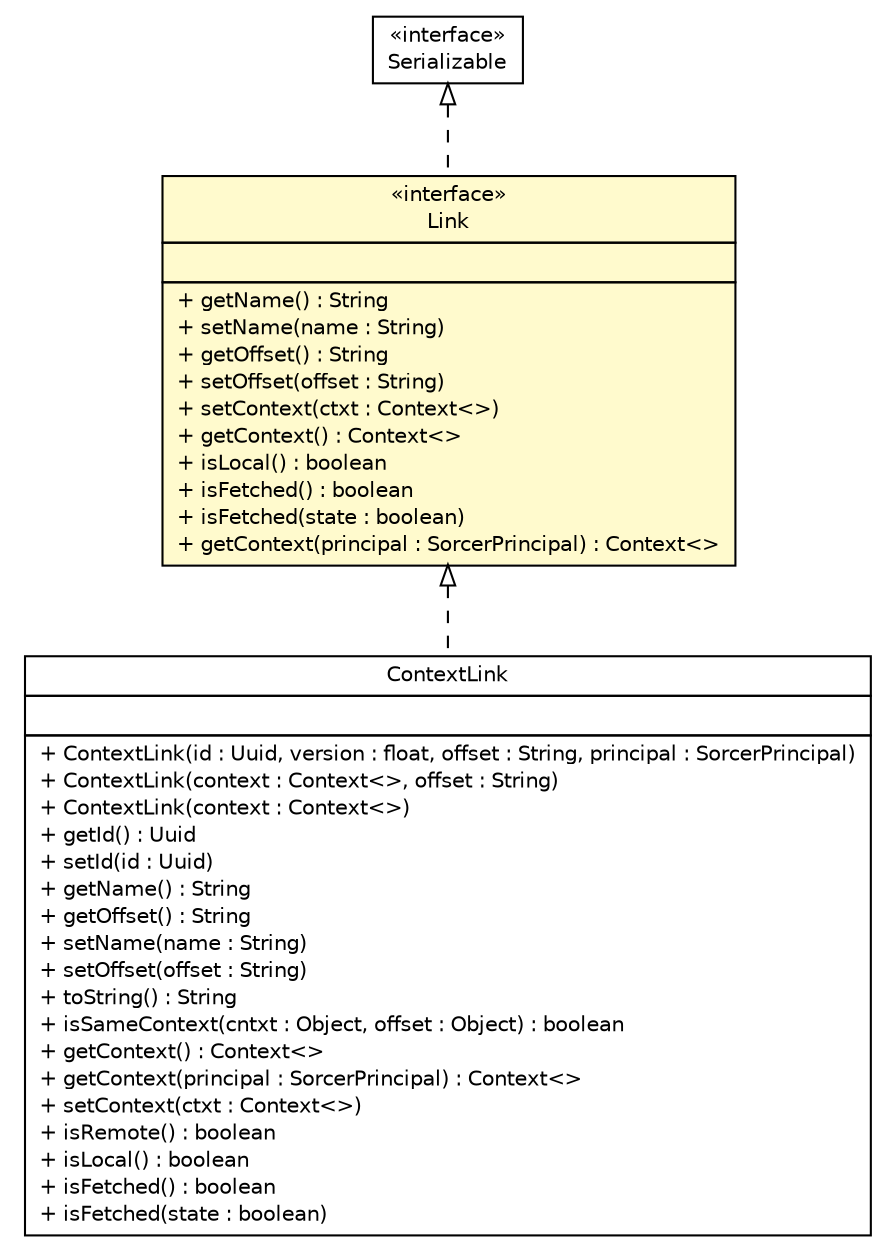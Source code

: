 #!/usr/local/bin/dot
#
# Class diagram 
# Generated by UMLGraph version R5_6 (http://www.umlgraph.org/)
#

digraph G {
	edge [fontname="Helvetica",fontsize=10,labelfontname="Helvetica",labelfontsize=10];
	node [fontname="Helvetica",fontsize=10,shape=plaintext];
	nodesep=0.25;
	ranksep=0.5;
	// sorcer.core.context.ContextLink
	c189680 [label=<<table title="sorcer.core.context.ContextLink" border="0" cellborder="1" cellspacing="0" cellpadding="2" port="p" href="../core/context/ContextLink.html">
		<tr><td><table border="0" cellspacing="0" cellpadding="1">
<tr><td align="center" balign="center"> ContextLink </td></tr>
		</table></td></tr>
		<tr><td><table border="0" cellspacing="0" cellpadding="1">
<tr><td align="left" balign="left">  </td></tr>
		</table></td></tr>
		<tr><td><table border="0" cellspacing="0" cellpadding="1">
<tr><td align="left" balign="left"> + ContextLink(id : Uuid, version : float, offset : String, principal : SorcerPrincipal) </td></tr>
<tr><td align="left" balign="left"> + ContextLink(context : Context&lt;&gt;, offset : String) </td></tr>
<tr><td align="left" balign="left"> + ContextLink(context : Context&lt;&gt;) </td></tr>
<tr><td align="left" balign="left"> + getId() : Uuid </td></tr>
<tr><td align="left" balign="left"> + setId(id : Uuid) </td></tr>
<tr><td align="left" balign="left"> + getName() : String </td></tr>
<tr><td align="left" balign="left"> + getOffset() : String </td></tr>
<tr><td align="left" balign="left"> + setName(name : String) </td></tr>
<tr><td align="left" balign="left"> + setOffset(offset : String) </td></tr>
<tr><td align="left" balign="left"> + toString() : String </td></tr>
<tr><td align="left" balign="left"> + isSameContext(cntxt : Object, offset : Object) : boolean </td></tr>
<tr><td align="left" balign="left"> + getContext() : Context&lt;&gt; </td></tr>
<tr><td align="left" balign="left"> + getContext(principal : SorcerPrincipal) : Context&lt;&gt; </td></tr>
<tr><td align="left" balign="left"> + setContext(ctxt : Context&lt;&gt;) </td></tr>
<tr><td align="left" balign="left"> + isRemote() : boolean </td></tr>
<tr><td align="left" balign="left"> + isLocal() : boolean </td></tr>
<tr><td align="left" balign="left"> + isFetched() : boolean </td></tr>
<tr><td align="left" balign="left"> + isFetched(state : boolean) </td></tr>
		</table></td></tr>
		</table>>, URL="../core/context/ContextLink.html", fontname="Helvetica", fontcolor="black", fontsize=10.0];
	// sorcer.service.Link
	c189774 [label=<<table title="sorcer.service.Link" border="0" cellborder="1" cellspacing="0" cellpadding="2" port="p" bgcolor="lemonChiffon" href="./Link.html">
		<tr><td><table border="0" cellspacing="0" cellpadding="1">
<tr><td align="center" balign="center"> &#171;interface&#187; </td></tr>
<tr><td align="center" balign="center"> Link </td></tr>
		</table></td></tr>
		<tr><td><table border="0" cellspacing="0" cellpadding="1">
<tr><td align="left" balign="left">  </td></tr>
		</table></td></tr>
		<tr><td><table border="0" cellspacing="0" cellpadding="1">
<tr><td align="left" balign="left"> + getName() : String </td></tr>
<tr><td align="left" balign="left"> + setName(name : String) </td></tr>
<tr><td align="left" balign="left"> + getOffset() : String </td></tr>
<tr><td align="left" balign="left"> + setOffset(offset : String) </td></tr>
<tr><td align="left" balign="left"> + setContext(ctxt : Context&lt;&gt;) </td></tr>
<tr><td align="left" balign="left"> + getContext() : Context&lt;&gt; </td></tr>
<tr><td align="left" balign="left"> + isLocal() : boolean </td></tr>
<tr><td align="left" balign="left"> + isFetched() : boolean </td></tr>
<tr><td align="left" balign="left"> + isFetched(state : boolean) </td></tr>
<tr><td align="left" balign="left"> + getContext(principal : SorcerPrincipal) : Context&lt;&gt; </td></tr>
		</table></td></tr>
		</table>>, URL="./Link.html", fontname="Helvetica", fontcolor="black", fontsize=10.0];
	//sorcer.core.context.ContextLink implements sorcer.service.Link
	c189774:p -> c189680:p [dir=back,arrowtail=empty,style=dashed];
	//sorcer.service.Link implements java.io.Serializable
	c190130:p -> c189774:p [dir=back,arrowtail=empty,style=dashed];
	// java.io.Serializable
	c190130 [label=<<table title="java.io.Serializable" border="0" cellborder="1" cellspacing="0" cellpadding="2" port="p" href="http://docs.oracle.com/javase/7/docs/api/java/io/Serializable.html">
		<tr><td><table border="0" cellspacing="0" cellpadding="1">
<tr><td align="center" balign="center"> &#171;interface&#187; </td></tr>
<tr><td align="center" balign="center"> Serializable </td></tr>
		</table></td></tr>
		</table>>, URL="http://docs.oracle.com/javase/7/docs/api/java/io/Serializable.html", fontname="Helvetica", fontcolor="black", fontsize=10.0];
}

